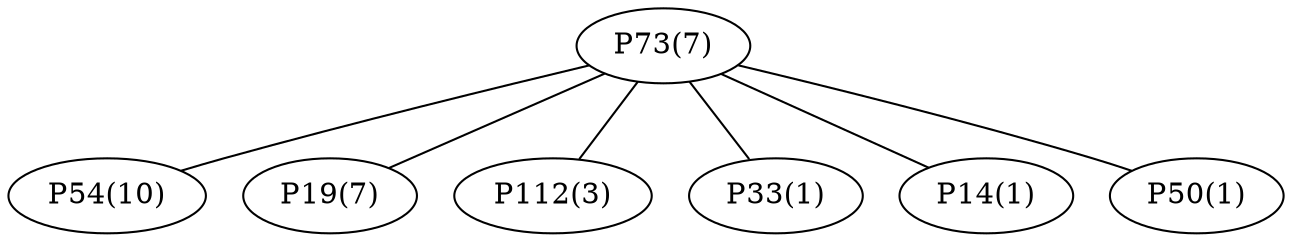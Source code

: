 graph network {
	"P73(7)";
	"P54(10)";
	"P19(7)";
	"P112(3)";
	"P33(1)";
	"P14(1)";
	"P50(1)";
	"P73(7)" -- "P54(10)";
	"P73(7)" -- "P19(7)";
	"P73(7)" -- "P112(3)";
	"P73(7)" -- "P33(1)";
	"P73(7)" -- "P14(1)";
	"P73(7)" -- "P50(1)";
}